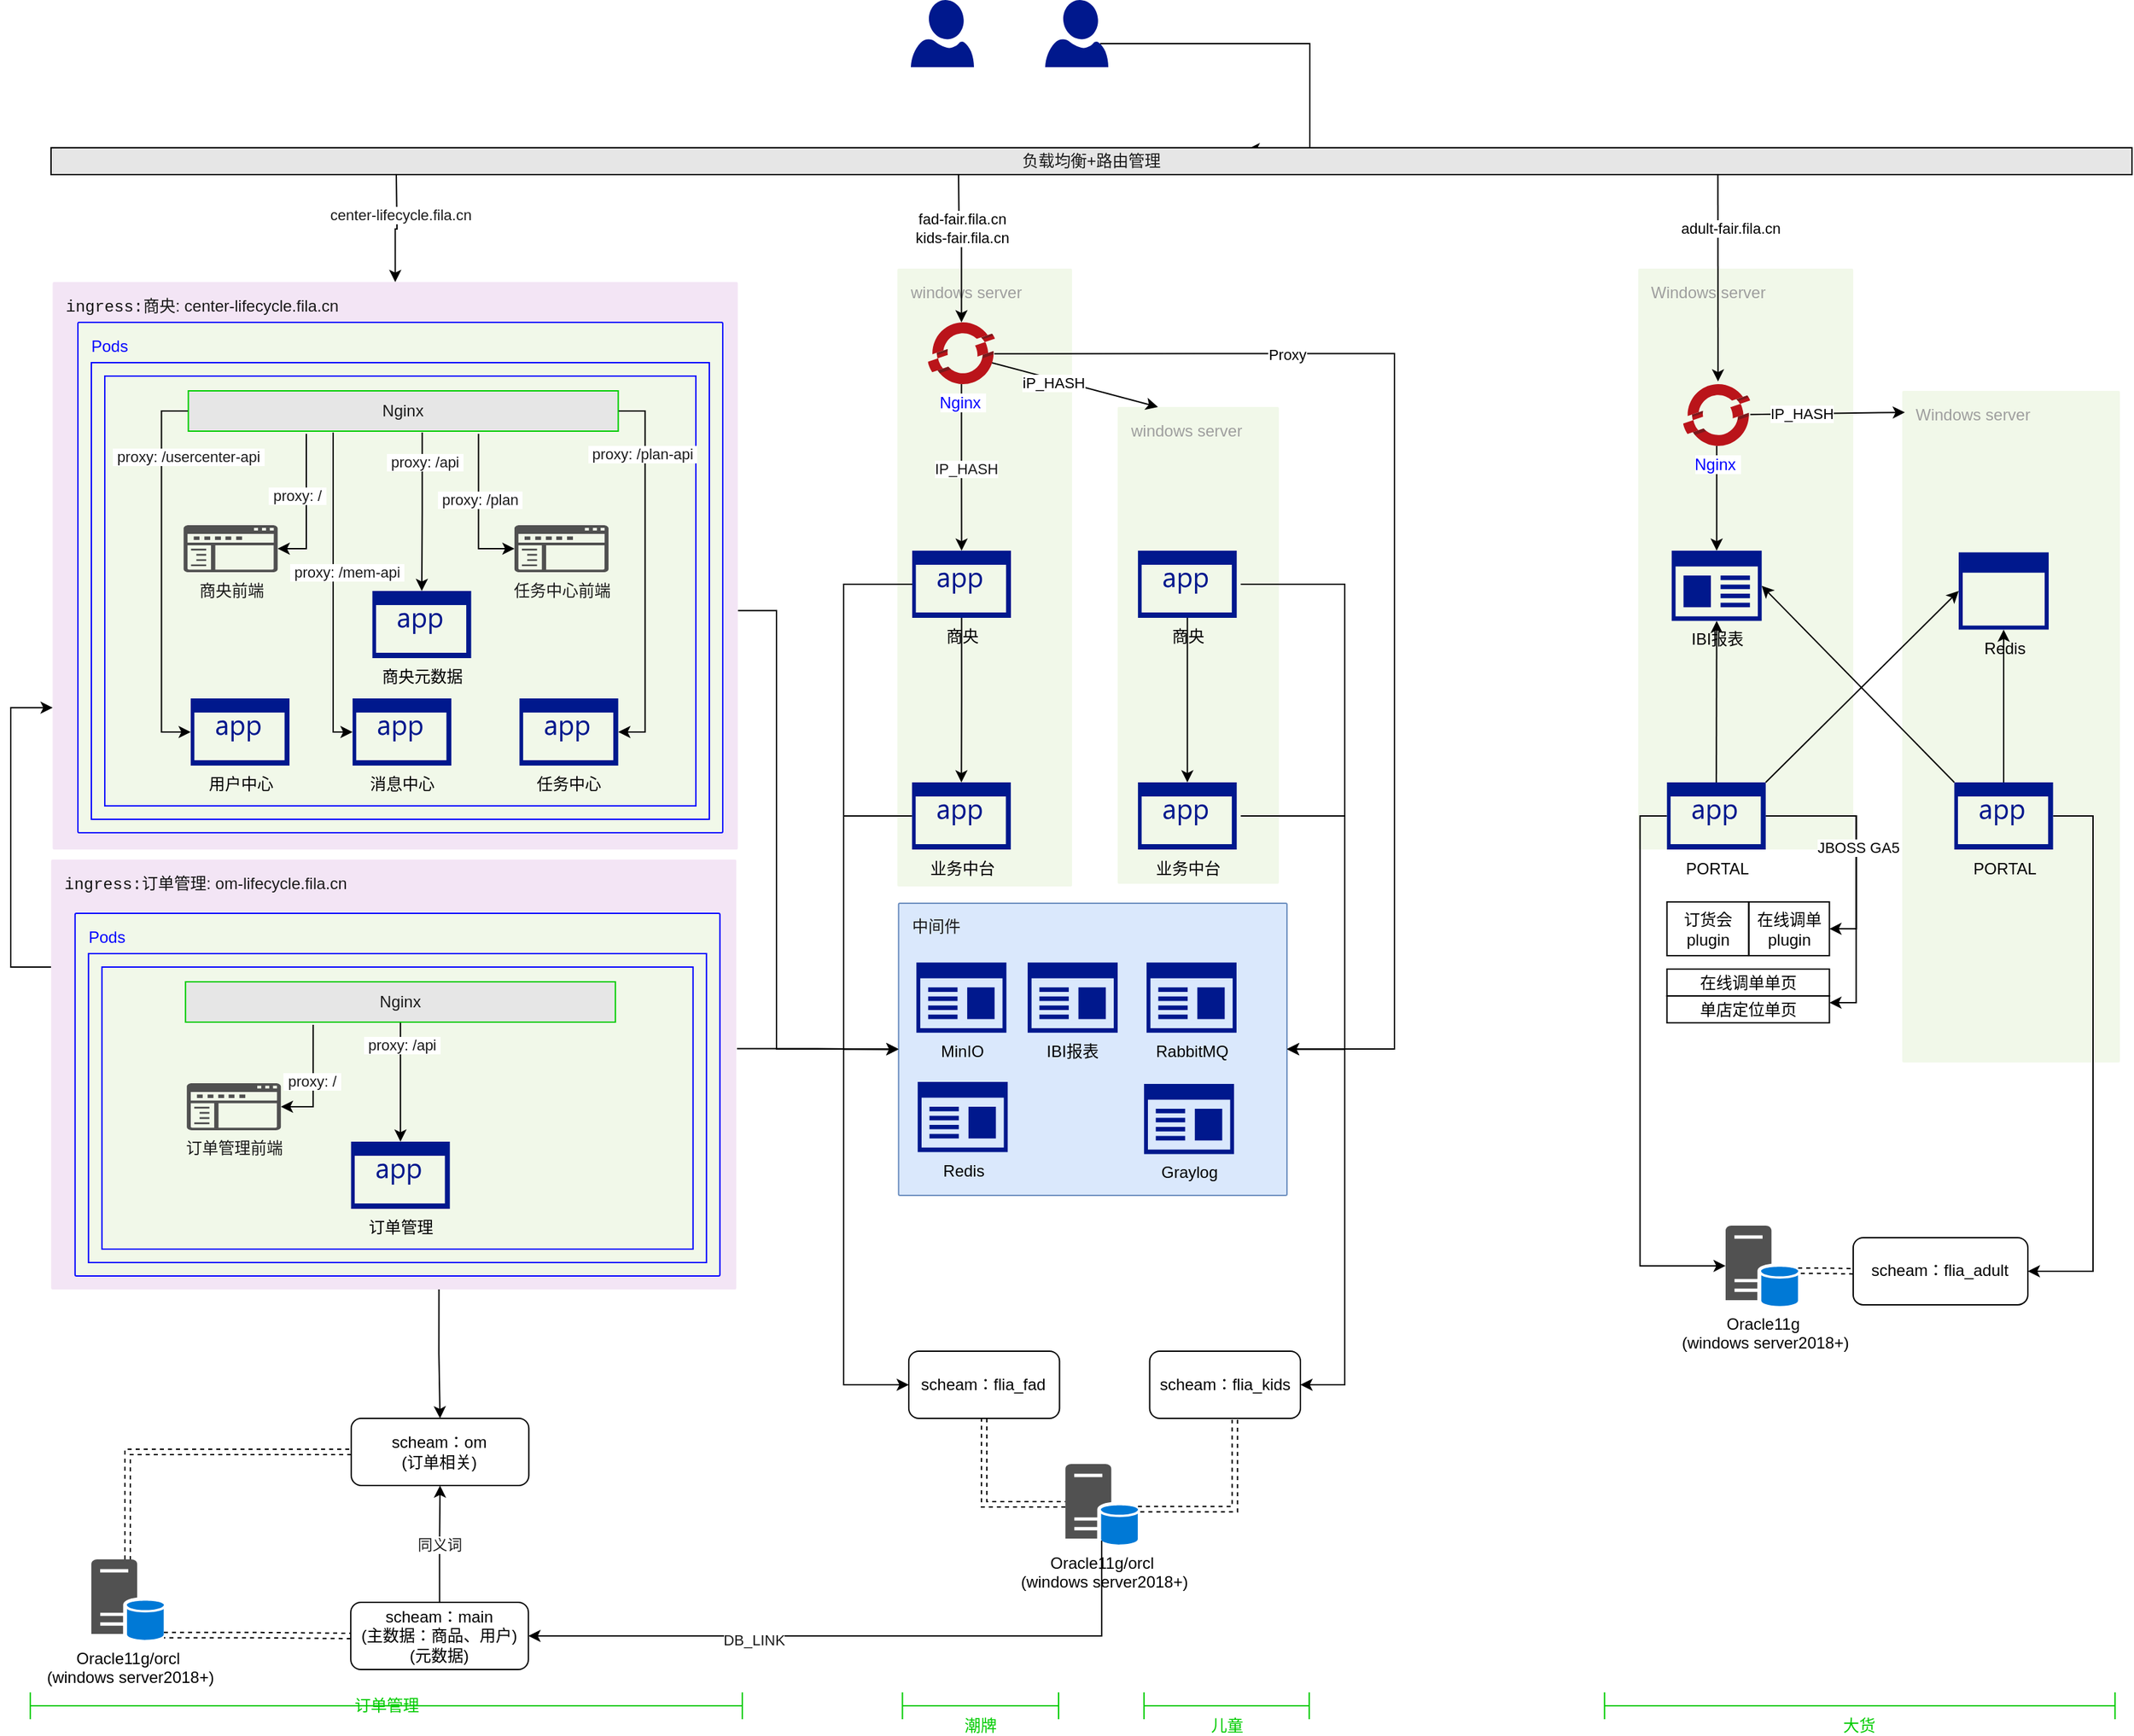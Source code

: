 <mxfile version="15.1.1" type="github">
  <diagram id="Ht1M8jgEwFfnCIfOTk4-" name="Page-1">
    <mxGraphModel dx="1957" dy="445" grid="1" gridSize="10" guides="1" tooltips="1" connect="1" arrows="1" fold="1" page="1" pageScale="1" pageWidth="1169" pageHeight="827" math="0" shadow="0">
      <root>
        <mxCell id="0" />
        <mxCell id="1" parent="0" />
        <mxCell id="BOxT3LTor6TBMMufEwT3-304" value="Windows server" style="sketch=0;points=[[0,0,0],[0.25,0,0],[0.5,0,0],[0.75,0,0],[1,0,0],[1,0.25,0],[1,0.5,0],[1,0.75,0],[1,1,0],[0.75,1,0],[0.5,1,0],[0.25,1,0],[0,1,0],[0,0.75,0],[0,0.5,0],[0,0.25,0]];rounded=1;absoluteArcSize=1;arcSize=2;html=1;strokeColor=none;gradientColor=none;shadow=0;dashed=0;fontSize=12;fontColor=#9E9E9E;align=left;verticalAlign=top;spacing=10;spacingTop=-4;fillColor=#F1F8E9;" vertex="1" parent="1">
          <mxGeometry x="998" y="311" width="162" height="500" as="geometry" />
        </mxCell>
        <mxCell id="BOxT3LTor6TBMMufEwT3-303" value="Windows server" style="sketch=0;points=[[0,0,0],[0.25,0,0],[0.5,0,0],[0.75,0,0],[1,0,0],[1,0.25,0],[1,0.5,0],[1,0.75,0],[1,1,0],[0.75,1,0],[0.5,1,0],[0.25,1,0],[0,1,0],[0,0.75,0],[0,0.5,0],[0,0.25,0]];rounded=1;absoluteArcSize=1;arcSize=2;html=1;strokeColor=none;gradientColor=none;shadow=0;dashed=0;fontSize=12;fontColor=#9E9E9E;align=left;verticalAlign=top;spacing=10;spacingTop=-4;fillColor=#F1F8E9;" vertex="1" parent="1">
          <mxGeometry x="801.48" y="220" width="160" height="432.52" as="geometry" />
        </mxCell>
        <mxCell id="BOxT3LTor6TBMMufEwT3-302" value="windows server" style="sketch=0;points=[[0,0,0],[0.25,0,0],[0.5,0,0],[0.75,0,0],[1,0,0],[1,0.25,0],[1,0.5,0],[1,0.75,0],[1,1,0],[0.75,1,0],[0.5,1,0],[0.25,1,0],[0,1,0],[0,0.75,0],[0,0.5,0],[0,0.25,0]];rounded=1;absoluteArcSize=1;arcSize=2;html=1;strokeColor=none;gradientColor=none;shadow=0;dashed=0;fontSize=12;fontColor=#9E9E9E;align=left;verticalAlign=top;spacing=10;spacingTop=-4;fillColor=#F1F8E9;" vertex="1" parent="1">
          <mxGeometry x="413.96" y="323" width="120" height="355" as="geometry" />
        </mxCell>
        <mxCell id="BOxT3LTor6TBMMufEwT3-301" value="windows server" style="sketch=0;points=[[0,0,0],[0.25,0,0],[0.5,0,0],[0.75,0,0],[1,0,0],[1,0.25,0],[1,0.5,0],[1,0.75,0],[1,1,0],[0.75,1,0],[0.5,1,0],[0.25,1,0],[0,1,0],[0,0.75,0],[0,0.5,0],[0,0.25,0]];rounded=1;absoluteArcSize=1;arcSize=2;html=1;strokeColor=none;gradientColor=none;shadow=0;dashed=0;fontSize=12;fontColor=#9E9E9E;align=left;verticalAlign=top;spacing=10;spacingTop=-4;fillColor=#F1F8E9;" vertex="1" parent="1">
          <mxGeometry x="250" y="220" width="130" height="460" as="geometry" />
        </mxCell>
        <mxCell id="BOxT3LTor6TBMMufEwT3-216" style="edgeStyle=orthogonalEdgeStyle;rounded=0;orthogonalLoop=1;jettySize=auto;html=1;exitX=1;exitY=0.579;exitDx=0;exitDy=0;exitPerimeter=0;fontColor=#1A1A1A;" edge="1" parent="1" source="BOxT3LTor6TBMMufEwT3-173" target="BOxT3LTor6TBMMufEwT3-141">
          <mxGeometry relative="1" as="geometry">
            <Array as="points">
              <mxPoint x="160" y="475" />
              <mxPoint x="160" y="801" />
            </Array>
          </mxGeometry>
        </mxCell>
        <mxCell id="BOxT3LTor6TBMMufEwT3-173" value="&lt;span style=&quot;background-color: inherit ; font-family: &amp;#34;menlo&amp;#34; , &amp;#34;monaco&amp;#34; , &amp;#34;consolas&amp;#34; , &amp;#34;andale mono&amp;#34; , &amp;#34;lucida console&amp;#34; , &amp;#34;courier new&amp;#34; , monospace ; font-size: inherit ; color: rgb(18 , 18 , 18)&quot;&gt;ingress:&lt;/span&gt;&lt;font color=&quot;#1a1a1a&quot;&gt;商央: center-lifecycle.fila.cn&lt;/font&gt;" style="sketch=0;points=[[0,0,0],[0.25,0,0],[0.5,0,0],[0.75,0,0],[1,0,0],[1,0.25,0],[1,0.5,0],[1,0.75,0],[1,1,0],[0.75,1,0],[0.5,1,0],[0.25,1,0],[0,1,0],[0,0.75,0],[0,0.5,0],[0,0.25,0]];rounded=1;absoluteArcSize=1;arcSize=2;html=1;strokeColor=none;gradientColor=none;shadow=0;dashed=0;fontSize=12;fontColor=#9E9E9E;align=left;verticalAlign=top;spacing=10;spacingTop=-4;fillColor=#F3E5F5;" vertex="1" parent="1">
          <mxGeometry x="-378.79" y="230" width="510" height="422.52" as="geometry" />
        </mxCell>
        <mxCell id="BOxT3LTor6TBMMufEwT3-211" value="&lt;font color=&quot;#0000ff&quot;&gt;Pods&lt;/font&gt;" style="sketch=0;points=[[0,0,0],[0.25,0,0],[0.5,0,0],[0.75,0,0],[1,0,0],[1,0.25,0],[1,0.5,0],[1,0.75,0],[1,1,0],[0.75,1,0],[0.5,1,0],[0.25,1,0],[0,1,0],[0,0.75,0],[0,0.5,0],[0,0.25,0]];rounded=1;absoluteArcSize=1;arcSize=2;html=1;gradientColor=none;shadow=0;dashed=0;fontSize=12;fontColor=#9E9E9E;align=left;verticalAlign=top;spacing=10;spacingTop=-4;fillColor=#F1F8E9;strokeColor=#0000FF;" vertex="1" parent="1">
          <mxGeometry x="-360" y="260" width="480" height="380" as="geometry" />
        </mxCell>
        <mxCell id="BOxT3LTor6TBMMufEwT3-214" value="" style="rounded=0;whiteSpace=wrap;html=1;fontColor=#1A1A1A;align=center;verticalAlign=middle;fillColor=none;strokeColor=#0000FF;" vertex="1" parent="1">
          <mxGeometry x="-350" y="290" width="460" height="340" as="geometry" />
        </mxCell>
        <mxCell id="BOxT3LTor6TBMMufEwT3-215" value="" style="rounded=0;whiteSpace=wrap;html=1;fontColor=#1A1A1A;align=center;verticalAlign=middle;fillColor=none;strokeColor=#0000FF;" vertex="1" parent="1">
          <mxGeometry x="-340" y="300" width="440" height="320" as="geometry" />
        </mxCell>
        <mxCell id="BOxT3LTor6TBMMufEwT3-141" value="&lt;font color=&quot;#1a1a1a&quot;&gt;中间件&lt;/font&gt;" style="sketch=0;points=[[0,0,0],[0.25,0,0],[0.5,0,0],[0.75,0,0],[1,0,0],[1,0.25,0],[1,0.5,0],[1,0.75,0],[1,1,0],[0.75,1,0],[0.5,1,0],[0.25,1,0],[0,1,0],[0,0.75,0],[0,0.5,0],[0,0.25,0]];rounded=1;absoluteArcSize=1;arcSize=2;html=1;strokeColor=#6c8ebf;shadow=0;dashed=0;fontSize=12;align=left;verticalAlign=top;spacing=10;spacingTop=-4;fillColor=#dae8fc;" vertex="1" parent="1">
          <mxGeometry x="250.88" y="692.48" width="289.12" height="217.52" as="geometry" />
        </mxCell>
        <mxCell id="BOxT3LTor6TBMMufEwT3-1" value="" style="sketch=0;aspect=fixed;pointerEvents=1;shadow=0;dashed=0;html=1;strokeColor=none;labelPosition=center;verticalLabelPosition=bottom;verticalAlign=top;align=center;fillColor=#00188D;shape=mxgraph.azure.user" vertex="1" parent="1">
          <mxGeometry x="260" y="20" width="47" height="50" as="geometry" />
        </mxCell>
        <mxCell id="BOxT3LTor6TBMMufEwT3-83" style="edgeStyle=orthogonalEdgeStyle;rounded=0;orthogonalLoop=1;jettySize=auto;html=1;entryX=0.575;entryY=0.05;entryDx=0;entryDy=0;entryPerimeter=0;exitX=0.87;exitY=0.65;exitDx=0;exitDy=0;exitPerimeter=0;" edge="1" parent="1" source="BOxT3LTor6TBMMufEwT3-2" target="BOxT3LTor6TBMMufEwT3-23">
          <mxGeometry relative="1" as="geometry">
            <mxPoint x="559.695" y="115.005" as="targetPoint" />
            <Array as="points">
              <mxPoint x="557" y="53" />
            </Array>
          </mxGeometry>
        </mxCell>
        <mxCell id="BOxT3LTor6TBMMufEwT3-2" value="" style="sketch=0;aspect=fixed;pointerEvents=1;shadow=0;dashed=0;html=1;strokeColor=none;labelPosition=center;verticalLabelPosition=bottom;verticalAlign=top;align=center;fillColor=#00188D;shape=mxgraph.azure.user" vertex="1" parent="1">
          <mxGeometry x="360" y="20" width="47" height="50" as="geometry" />
        </mxCell>
        <mxCell id="BOxT3LTor6TBMMufEwT3-16" value="fad-fair.fila.cn&lt;br&gt;kids-fair.fila.cn" style="edgeStyle=orthogonalEdgeStyle;rounded=0;orthogonalLoop=1;jettySize=auto;html=1;" edge="1" parent="1" target="BOxT3LTor6TBMMufEwT3-12">
          <mxGeometry x="-0.232" y="2" relative="1" as="geometry">
            <mxPoint x="295.5" y="145" as="sourcePoint" />
            <mxPoint as="offset" />
          </mxGeometry>
        </mxCell>
        <mxCell id="BOxT3LTor6TBMMufEwT3-33" style="edgeStyle=none;rounded=0;orthogonalLoop=1;jettySize=auto;html=1;entryX=0.25;entryY=0;entryDx=0;entryDy=0;entryPerimeter=0;" edge="1" parent="1" target="BOxT3LTor6TBMMufEwT3-302">
          <mxGeometry relative="1" as="geometry">
            <mxPoint x="320" y="290" as="sourcePoint" />
            <mxPoint x="450.032" y="330.6" as="targetPoint" />
          </mxGeometry>
        </mxCell>
        <mxCell id="BOxT3LTor6TBMMufEwT3-155" value="iP_HASH" style="edgeLabel;html=1;align=center;verticalAlign=middle;resizable=0;points=[];" vertex="1" connectable="0" parent="BOxT3LTor6TBMMufEwT3-33">
          <mxGeometry x="-0.251" y="-2" relative="1" as="geometry">
            <mxPoint as="offset" />
          </mxGeometry>
        </mxCell>
        <mxCell id="BOxT3LTor6TBMMufEwT3-140" style="edgeStyle=orthogonalEdgeStyle;rounded=0;orthogonalLoop=1;jettySize=auto;html=1;exitX=0.99;exitY=0.507;exitDx=0;exitDy=0;exitPerimeter=0;" edge="1" parent="1" source="BOxT3LTor6TBMMufEwT3-12">
          <mxGeometry relative="1" as="geometry">
            <mxPoint x="320.5" y="234" as="sourcePoint" />
            <mxPoint x="540" y="801" as="targetPoint" />
            <Array as="points">
              <mxPoint x="620" y="283" />
              <mxPoint x="620" y="801" />
            </Array>
          </mxGeometry>
        </mxCell>
        <mxCell id="BOxT3LTor6TBMMufEwT3-154" value="Proxy" style="edgeLabel;html=1;align=center;verticalAlign=middle;resizable=0;points=[];" vertex="1" connectable="0" parent="BOxT3LTor6TBMMufEwT3-140">
          <mxGeometry x="-0.517" relative="1" as="geometry">
            <mxPoint x="1" as="offset" />
          </mxGeometry>
        </mxCell>
        <mxCell id="BOxT3LTor6TBMMufEwT3-307" style="edgeStyle=orthogonalEdgeStyle;rounded=0;orthogonalLoop=1;jettySize=auto;html=1;entryX=0.5;entryY=0;entryDx=0;entryDy=0;entryPerimeter=0;fontColor=#1A1A1A;" edge="1" parent="1" source="BOxT3LTor6TBMMufEwT3-12" target="BOxT3LTor6TBMMufEwT3-47">
          <mxGeometry relative="1" as="geometry" />
        </mxCell>
        <mxCell id="BOxT3LTor6TBMMufEwT3-308" value="IP_HASH" style="edgeLabel;html=1;align=center;verticalAlign=middle;resizable=0;points=[];fontColor=#1A1A1A;" vertex="1" connectable="0" parent="BOxT3LTor6TBMMufEwT3-307">
          <mxGeometry x="0.007" y="3" relative="1" as="geometry">
            <mxPoint as="offset" />
          </mxGeometry>
        </mxCell>
        <mxCell id="BOxT3LTor6TBMMufEwT3-12" value="&lt;font color=&quot;#0000ff&quot;&gt;Nginx&amp;nbsp;&lt;/font&gt;" style="sketch=0;aspect=fixed;html=1;points=[];align=center;image;fontSize=12;image=img/lib/mscae/OpenShift.svg;fillColor=#F31339;" vertex="1" parent="1">
          <mxGeometry x="272.65" y="260" width="50" height="46" as="geometry" />
        </mxCell>
        <mxCell id="BOxT3LTor6TBMMufEwT3-37" style="edgeStyle=none;rounded=0;orthogonalLoop=1;jettySize=auto;html=1;entryX=0.012;entryY=0.032;entryDx=0;entryDy=0;entryPerimeter=0;" edge="1" parent="1" source="BOxT3LTor6TBMMufEwT3-14" target="BOxT3LTor6TBMMufEwT3-304">
          <mxGeometry relative="1" as="geometry">
            <mxPoint x="1072.952" y="320.6" as="targetPoint" />
          </mxGeometry>
        </mxCell>
        <mxCell id="BOxT3LTor6TBMMufEwT3-135" value="IP_HASH" style="edgeLabel;html=1;align=center;verticalAlign=middle;resizable=0;points=[];" vertex="1" connectable="0" parent="BOxT3LTor6TBMMufEwT3-37">
          <mxGeometry x="-0.349" relative="1" as="geometry">
            <mxPoint as="offset" />
          </mxGeometry>
        </mxCell>
        <mxCell id="BOxT3LTor6TBMMufEwT3-309" style="edgeStyle=orthogonalEdgeStyle;rounded=0;orthogonalLoop=1;jettySize=auto;html=1;entryX=0.5;entryY=0;entryDx=0;entryDy=0;entryPerimeter=0;fontColor=#1A1A1A;" edge="1" parent="1" source="BOxT3LTor6TBMMufEwT3-14" target="BOxT3LTor6TBMMufEwT3-95">
          <mxGeometry relative="1" as="geometry" />
        </mxCell>
        <mxCell id="BOxT3LTor6TBMMufEwT3-14" value="&lt;font color=&quot;#0000ff&quot;&gt;Nginx&amp;nbsp;&lt;/font&gt;" style="sketch=0;aspect=fixed;html=1;points=[];align=center;image;fontSize=12;image=img/lib/mscae/OpenShift.svg;fillColor=#F31339;" vertex="1" parent="1">
          <mxGeometry x="834.86" y="306" width="50" height="46" as="geometry" />
        </mxCell>
        <mxCell id="BOxT3LTor6TBMMufEwT3-21" value="adult-fair.fila.cn" style="endArrow=classic;html=1;entryX=0.52;entryY=-0.043;entryDx=0;entryDy=0;entryPerimeter=0;exitX=0.801;exitY=1;exitDx=0;exitDy=0;exitPerimeter=0;" edge="1" parent="1" source="BOxT3LTor6TBMMufEwT3-23" target="BOxT3LTor6TBMMufEwT3-14">
          <mxGeometry x="-0.48" y="9" width="50" height="50" relative="1" as="geometry">
            <mxPoint x="849.022" y="148.99" as="sourcePoint" />
            <mxPoint x="720" y="150" as="targetPoint" />
            <mxPoint as="offset" />
          </mxGeometry>
        </mxCell>
        <mxCell id="BOxT3LTor6TBMMufEwT3-209" style="edgeStyle=orthogonalEdgeStyle;rounded=0;orthogonalLoop=1;jettySize=auto;html=1;entryX=0.5;entryY=0;entryDx=0;entryDy=0;entryPerimeter=0;fontColor=#1A1A1A;" edge="1" parent="1" target="BOxT3LTor6TBMMufEwT3-173">
          <mxGeometry relative="1" as="geometry">
            <mxPoint x="-123" y="150" as="sourcePoint" />
          </mxGeometry>
        </mxCell>
        <mxCell id="BOxT3LTor6TBMMufEwT3-210" value="center-lifecycle.fila.cn" style="edgeLabel;html=1;align=center;verticalAlign=middle;resizable=0;points=[];fontColor=#1A1A1A;" vertex="1" connectable="0" parent="BOxT3LTor6TBMMufEwT3-209">
          <mxGeometry x="-0.27" y="2" relative="1" as="geometry">
            <mxPoint as="offset" />
          </mxGeometry>
        </mxCell>
        <mxCell id="BOxT3LTor6TBMMufEwT3-23" value="负载均衡+路由管理" style="rounded=0;whiteSpace=wrap;html=1;align=center;fontColor=#1A1A1A;fillColor=#E6E6E6;" vertex="1" parent="1">
          <mxGeometry x="-380" y="130" width="1549" height="20" as="geometry" />
        </mxCell>
        <mxCell id="BOxT3LTor6TBMMufEwT3-120" style="edgeStyle=orthogonalEdgeStyle;rounded=0;orthogonalLoop=1;jettySize=auto;html=1;exitX=0;exitY=0.5;exitDx=0;exitDy=0;exitPerimeter=0;shape=link;dashed=1;entryX=0.5;entryY=1;entryDx=0;entryDy=0;" edge="1" parent="1" source="BOxT3LTor6TBMMufEwT3-40" target="BOxT3LTor6TBMMufEwT3-121">
          <mxGeometry relative="1" as="geometry">
            <mxPoint x="294.48" y="1116" as="targetPoint" />
          </mxGeometry>
        </mxCell>
        <mxCell id="BOxT3LTor6TBMMufEwT3-138" style="edgeStyle=orthogonalEdgeStyle;rounded=0;orthogonalLoop=1;jettySize=auto;html=1;exitX=1;exitY=0.56;exitDx=0;exitDy=0;exitPerimeter=0;entryX=0.565;entryY=1.02;entryDx=0;entryDy=0;entryPerimeter=0;shape=link;dashed=1;" edge="1" parent="1" source="BOxT3LTor6TBMMufEwT3-40" target="BOxT3LTor6TBMMufEwT3-137">
          <mxGeometry relative="1" as="geometry" />
        </mxCell>
        <mxCell id="BOxT3LTor6TBMMufEwT3-166" style="edgeStyle=orthogonalEdgeStyle;rounded=0;orthogonalLoop=1;jettySize=auto;html=1;exitX=0.5;exitY=0.95;exitDx=0;exitDy=0;exitPerimeter=0;entryX=1;entryY=0.5;entryDx=0;entryDy=0;fontColor=#1A1A1A;" edge="1" parent="1" source="BOxT3LTor6TBMMufEwT3-40" target="BOxT3LTor6TBMMufEwT3-162">
          <mxGeometry relative="1" as="geometry">
            <Array as="points">
              <mxPoint x="402" y="1238" />
            </Array>
          </mxGeometry>
        </mxCell>
        <mxCell id="BOxT3LTor6TBMMufEwT3-167" value="DB_LINK" style="edgeLabel;html=1;align=center;verticalAlign=middle;resizable=0;points=[];fontColor=#1A1A1A;" vertex="1" connectable="0" parent="BOxT3LTor6TBMMufEwT3-166">
          <mxGeometry x="0.328" y="2" relative="1" as="geometry">
            <mxPoint y="1" as="offset" />
          </mxGeometry>
        </mxCell>
        <mxCell id="BOxT3LTor6TBMMufEwT3-40" value="Oracle11g/orcl&lt;br&gt;&amp;nbsp;(windows server2018+)" style="sketch=0;pointerEvents=1;shadow=0;dashed=0;html=1;strokeColor=none;labelPosition=center;verticalLabelPosition=bottom;verticalAlign=top;align=center;fillColor=#515151;shape=mxgraph.mscae.system_center.primary_site;" vertex="1" parent="1">
          <mxGeometry x="375.08" y="1110" width="54" height="60" as="geometry" />
        </mxCell>
        <mxCell id="BOxT3LTor6TBMMufEwT3-148" style="edgeStyle=orthogonalEdgeStyle;rounded=0;orthogonalLoop=1;jettySize=auto;html=1;exitX=0.5;exitY=1;exitDx=0;exitDy=0;exitPerimeter=0;entryX=0.5;entryY=0;entryDx=0;entryDy=0;entryPerimeter=0;" edge="1" parent="1" source="BOxT3LTor6TBMMufEwT3-47" target="BOxT3LTor6TBMMufEwT3-48">
          <mxGeometry relative="1" as="geometry" />
        </mxCell>
        <mxCell id="BOxT3LTor6TBMMufEwT3-150" style="edgeStyle=orthogonalEdgeStyle;rounded=0;orthogonalLoop=1;jettySize=auto;html=1;exitX=0;exitY=0.5;exitDx=0;exitDy=0;exitPerimeter=0;entryX=0;entryY=0.5;entryDx=0;entryDy=0;" edge="1" parent="1" source="BOxT3LTor6TBMMufEwT3-47" target="BOxT3LTor6TBMMufEwT3-121">
          <mxGeometry relative="1" as="geometry">
            <Array as="points">
              <mxPoint x="210" y="455" />
              <mxPoint x="210" y="1051" />
            </Array>
          </mxGeometry>
        </mxCell>
        <mxCell id="BOxT3LTor6TBMMufEwT3-47" value="商央" style="sketch=0;aspect=fixed;pointerEvents=1;shadow=0;dashed=0;html=1;strokeColor=none;labelPosition=center;verticalLabelPosition=bottom;verticalAlign=top;align=center;fillColor=#00188D;shape=mxgraph.mscae.enterprise.application" vertex="1" parent="1">
          <mxGeometry x="261.03" y="430" width="73.52" height="50" as="geometry" />
        </mxCell>
        <mxCell id="BOxT3LTor6TBMMufEwT3-171" style="edgeStyle=orthogonalEdgeStyle;rounded=0;orthogonalLoop=1;jettySize=auto;html=1;exitX=0;exitY=0.5;exitDx=0;exitDy=0;exitPerimeter=0;entryX=0;entryY=0.5;entryDx=0;entryDy=0;entryPerimeter=0;fontColor=#1A1A1A;" edge="1" parent="1" source="BOxT3LTor6TBMMufEwT3-48" target="BOxT3LTor6TBMMufEwT3-141">
          <mxGeometry relative="1" as="geometry">
            <Array as="points">
              <mxPoint x="210" y="628" />
              <mxPoint x="210" y="801" />
            </Array>
          </mxGeometry>
        </mxCell>
        <mxCell id="BOxT3LTor6TBMMufEwT3-48" value="业务中台" style="sketch=0;aspect=fixed;pointerEvents=1;shadow=0;dashed=0;html=1;strokeColor=none;labelPosition=center;verticalLabelPosition=bottom;verticalAlign=top;align=center;fillColor=#00188D;shape=mxgraph.mscae.enterprise.application" vertex="1" parent="1">
          <mxGeometry x="260.89" y="602.52" width="73.52" height="50" as="geometry" />
        </mxCell>
        <mxCell id="BOxT3LTor6TBMMufEwT3-149" style="edgeStyle=orthogonalEdgeStyle;rounded=0;orthogonalLoop=1;jettySize=auto;html=1;exitX=0.5;exitY=1;exitDx=0;exitDy=0;exitPerimeter=0;entryX=0.5;entryY=0;entryDx=0;entryDy=0;entryPerimeter=0;" edge="1" parent="1" source="BOxT3LTor6TBMMufEwT3-50" target="BOxT3LTor6TBMMufEwT3-51">
          <mxGeometry relative="1" as="geometry" />
        </mxCell>
        <mxCell id="BOxT3LTor6TBMMufEwT3-151" style="edgeStyle=orthogonalEdgeStyle;rounded=0;orthogonalLoop=1;jettySize=auto;html=1;exitX=1;exitY=0.5;exitDx=0;exitDy=0;exitPerimeter=0;entryX=1;entryY=0.5;entryDx=0;entryDy=0;" edge="1" parent="1" target="BOxT3LTor6TBMMufEwT3-137">
          <mxGeometry relative="1" as="geometry">
            <mxPoint x="505.6" y="455" as="sourcePoint" />
            <mxPoint x="541.64" y="967.48" as="targetPoint" />
            <Array as="points">
              <mxPoint x="583" y="455" />
              <mxPoint x="583" y="1051" />
            </Array>
          </mxGeometry>
        </mxCell>
        <mxCell id="BOxT3LTor6TBMMufEwT3-50" value="商央" style="sketch=0;aspect=fixed;pointerEvents=1;shadow=0;dashed=0;html=1;strokeColor=none;labelPosition=center;verticalLabelPosition=bottom;verticalAlign=top;align=center;fillColor=#00188D;shape=mxgraph.mscae.enterprise.application" vertex="1" parent="1">
          <mxGeometry x="429.08" y="430" width="73.52" height="50" as="geometry" />
        </mxCell>
        <mxCell id="BOxT3LTor6TBMMufEwT3-172" style="edgeStyle=orthogonalEdgeStyle;rounded=0;orthogonalLoop=1;jettySize=auto;html=1;exitX=1;exitY=0.5;exitDx=0;exitDy=0;exitPerimeter=0;fontColor=#1A1A1A;entryX=1;entryY=0.5;entryDx=0;entryDy=0;entryPerimeter=0;" edge="1" parent="1" target="BOxT3LTor6TBMMufEwT3-141">
          <mxGeometry relative="1" as="geometry">
            <mxPoint x="505.6" y="627.52" as="sourcePoint" />
            <mxPoint x="560" y="810" as="targetPoint" />
            <Array as="points">
              <mxPoint x="583" y="628" />
              <mxPoint x="583" y="801" />
            </Array>
          </mxGeometry>
        </mxCell>
        <mxCell id="BOxT3LTor6TBMMufEwT3-51" value="业务中台" style="sketch=0;aspect=fixed;pointerEvents=1;shadow=0;dashed=0;html=1;strokeColor=none;labelPosition=center;verticalLabelPosition=bottom;verticalAlign=top;align=center;fillColor=#00188D;shape=mxgraph.mscae.enterprise.application" vertex="1" parent="1">
          <mxGeometry x="429.08" y="602.52" width="73.52" height="50" as="geometry" />
        </mxCell>
        <mxCell id="BOxT3LTor6TBMMufEwT3-55" value="&lt;font color=&quot;#00cc00&quot;&gt;&lt;br&gt;&lt;br&gt;大货&lt;/font&gt;" style="shape=crossbar;whiteSpace=wrap;html=1;rounded=1;fillColor=none;strokeColor=#00CC00;" vertex="1" parent="1">
          <mxGeometry x="776.36" y="1280" width="380" height="20" as="geometry" />
        </mxCell>
        <mxCell id="BOxT3LTor6TBMMufEwT3-61" value="MinIO" style="sketch=0;aspect=fixed;pointerEvents=1;shadow=0;dashed=0;html=1;strokeColor=none;labelPosition=center;verticalLabelPosition=bottom;verticalAlign=top;align=center;fillColor=#00188D;shape=mxgraph.mscae.enterprise.app_generic;flipH=1;" vertex="1" parent="1">
          <mxGeometry x="264.15" y="736.61" width="67" height="52.26" as="geometry" />
        </mxCell>
        <mxCell id="BOxT3LTor6TBMMufEwT3-62" value="RabbitMQ" style="sketch=0;aspect=fixed;pointerEvents=1;shadow=0;dashed=0;html=1;strokeColor=none;labelPosition=center;verticalLabelPosition=bottom;verticalAlign=top;align=center;fillColor=#00188D;shape=mxgraph.mscae.enterprise.app_generic;flipH=1;" vertex="1" parent="1">
          <mxGeometry x="435.46" y="736.61" width="67" height="52.26" as="geometry" />
        </mxCell>
        <mxCell id="BOxT3LTor6TBMMufEwT3-63" value="Graylog" style="sketch=0;aspect=fixed;pointerEvents=1;shadow=0;dashed=0;html=1;strokeColor=none;labelPosition=center;verticalLabelPosition=bottom;verticalAlign=top;align=center;fillColor=#00188D;shape=mxgraph.mscae.enterprise.app_generic;flipH=1;" vertex="1" parent="1">
          <mxGeometry x="433.6" y="827" width="67" height="52.26" as="geometry" />
        </mxCell>
        <mxCell id="BOxT3LTor6TBMMufEwT3-65" value="IBI报表" style="sketch=0;aspect=fixed;pointerEvents=1;shadow=0;dashed=0;html=1;strokeColor=none;labelPosition=center;verticalLabelPosition=bottom;verticalAlign=top;align=center;fillColor=#00188D;shape=mxgraph.mscae.enterprise.app_generic;flipH=1;" vertex="1" parent="1">
          <mxGeometry x="346.96" y="736.61" width="67" height="52.26" as="geometry" />
        </mxCell>
        <mxCell id="BOxT3LTor6TBMMufEwT3-114" style="edgeStyle=orthogonalEdgeStyle;rounded=0;orthogonalLoop=1;jettySize=auto;html=1;exitX=0;exitY=0.5;exitDx=0;exitDy=0;exitPerimeter=0;entryX=0;entryY=0.5;entryDx=0;entryDy=0;entryPerimeter=0;" edge="1" parent="1" source="BOxT3LTor6TBMMufEwT3-70" target="BOxT3LTor6TBMMufEwT3-99">
          <mxGeometry relative="1" as="geometry" />
        </mxCell>
        <mxCell id="BOxT3LTor6TBMMufEwT3-124" style="edgeStyle=orthogonalEdgeStyle;rounded=0;orthogonalLoop=1;jettySize=auto;html=1;exitX=1;exitY=0.5;exitDx=0;exitDy=0;exitPerimeter=0;entryX=1;entryY=0.5;entryDx=0;entryDy=0;" edge="1" parent="1" source="BOxT3LTor6TBMMufEwT3-70" target="BOxT3LTor6TBMMufEwT3-105">
          <mxGeometry relative="1" as="geometry" />
        </mxCell>
        <mxCell id="BOxT3LTor6TBMMufEwT3-125" style="edgeStyle=orthogonalEdgeStyle;rounded=0;orthogonalLoop=1;jettySize=auto;html=1;entryX=1;entryY=0.25;entryDx=0;entryDy=0;exitX=1;exitY=0.5;exitDx=0;exitDy=0;exitPerimeter=0;" edge="1" parent="1" source="BOxT3LTor6TBMMufEwT3-70" target="BOxT3LTor6TBMMufEwT3-107">
          <mxGeometry relative="1" as="geometry" />
        </mxCell>
        <mxCell id="BOxT3LTor6TBMMufEwT3-126" value="JBOSS GA5" style="edgeLabel;html=1;align=center;verticalAlign=middle;resizable=0;points=[];" vertex="1" connectable="0" parent="BOxT3LTor6TBMMufEwT3-125">
          <mxGeometry x="-0.201" y="1" relative="1" as="geometry">
            <mxPoint as="offset" />
          </mxGeometry>
        </mxCell>
        <mxCell id="BOxT3LTor6TBMMufEwT3-130" style="edgeStyle=none;rounded=0;orthogonalLoop=1;jettySize=auto;html=1;exitX=0.5;exitY=0;exitDx=0;exitDy=0;exitPerimeter=0;entryX=0.5;entryY=1;entryDx=0;entryDy=0;entryPerimeter=0;" edge="1" parent="1" source="BOxT3LTor6TBMMufEwT3-70" target="BOxT3LTor6TBMMufEwT3-95">
          <mxGeometry relative="1" as="geometry" />
        </mxCell>
        <mxCell id="BOxT3LTor6TBMMufEwT3-133" style="edgeStyle=none;rounded=0;orthogonalLoop=1;jettySize=auto;html=1;exitX=1;exitY=0;exitDx=0;exitDy=0;exitPerimeter=0;entryX=0;entryY=0.5;entryDx=0;entryDy=0;entryPerimeter=0;" edge="1" parent="1" source="BOxT3LTor6TBMMufEwT3-70" target="BOxT3LTor6TBMMufEwT3-98">
          <mxGeometry relative="1" as="geometry" />
        </mxCell>
        <mxCell id="BOxT3LTor6TBMMufEwT3-70" value="PORTAL" style="sketch=0;aspect=fixed;pointerEvents=1;shadow=0;dashed=0;html=1;strokeColor=none;labelPosition=center;verticalLabelPosition=bottom;verticalAlign=top;align=center;fillColor=#00188D;shape=mxgraph.mscae.enterprise.application" vertex="1" parent="1">
          <mxGeometry x="822.84" y="602.52" width="73.52" height="50" as="geometry" />
        </mxCell>
        <mxCell id="BOxT3LTor6TBMMufEwT3-115" style="edgeStyle=orthogonalEdgeStyle;rounded=0;orthogonalLoop=1;jettySize=auto;html=1;entryX=1;entryY=0.5;entryDx=0;entryDy=0;exitX=1;exitY=0.5;exitDx=0;exitDy=0;exitPerimeter=0;" edge="1" parent="1" source="BOxT3LTor6TBMMufEwT3-74" target="BOxT3LTor6TBMMufEwT3-111">
          <mxGeometry relative="1" as="geometry">
            <mxPoint x="1140" y="620" as="sourcePoint" />
            <Array as="points">
              <mxPoint x="1140" y="628" />
              <mxPoint x="1140" y="967" />
            </Array>
          </mxGeometry>
        </mxCell>
        <mxCell id="BOxT3LTor6TBMMufEwT3-131" style="edgeStyle=none;rounded=0;orthogonalLoop=1;jettySize=auto;html=1;exitX=0.5;exitY=0;exitDx=0;exitDy=0;exitPerimeter=0;entryX=0.5;entryY=1;entryDx=0;entryDy=0;entryPerimeter=0;" edge="1" parent="1" source="BOxT3LTor6TBMMufEwT3-74" target="BOxT3LTor6TBMMufEwT3-98">
          <mxGeometry relative="1" as="geometry" />
        </mxCell>
        <mxCell id="BOxT3LTor6TBMMufEwT3-136" style="edgeStyle=none;rounded=0;orthogonalLoop=1;jettySize=auto;html=1;exitX=0;exitY=0;exitDx=0;exitDy=0;exitPerimeter=0;entryX=1;entryY=0.5;entryDx=0;entryDy=0;entryPerimeter=0;" edge="1" parent="1" source="BOxT3LTor6TBMMufEwT3-74" target="BOxT3LTor6TBMMufEwT3-95">
          <mxGeometry relative="1" as="geometry" />
        </mxCell>
        <mxCell id="BOxT3LTor6TBMMufEwT3-74" value="PORTAL" style="sketch=0;aspect=fixed;pointerEvents=1;shadow=0;dashed=0;html=1;strokeColor=none;labelPosition=center;verticalLabelPosition=bottom;verticalAlign=top;align=center;fillColor=#00188D;shape=mxgraph.mscae.enterprise.application" vertex="1" parent="1">
          <mxGeometry x="1036.74" y="602.52" width="73.52" height="50" as="geometry" />
        </mxCell>
        <mxCell id="BOxT3LTor6TBMMufEwT3-77" value="&lt;br&gt;&lt;br&gt;潮牌" style="shape=crossbar;whiteSpace=wrap;html=1;rounded=1;fillColor=none;strokeColor=#00CC00;fontColor=#00CC00;" vertex="1" parent="1">
          <mxGeometry x="253.75" y="1280" width="116.25" height="20" as="geometry" />
        </mxCell>
        <mxCell id="BOxT3LTor6TBMMufEwT3-78" value="&lt;br&gt;&lt;br&gt;儿童" style="shape=crossbar;whiteSpace=wrap;html=1;rounded=1;fillColor=none;strokeColor=#00CC00;fontColor=#00CC00;" vertex="1" parent="1">
          <mxGeometry x="433.6" y="1280" width="122.96" height="20" as="geometry" />
        </mxCell>
        <mxCell id="BOxT3LTor6TBMMufEwT3-95" value="IBI报表" style="sketch=0;aspect=fixed;pointerEvents=1;shadow=0;dashed=0;html=1;strokeColor=none;labelPosition=center;verticalLabelPosition=bottom;verticalAlign=top;align=center;fillColor=#00188D;shape=mxgraph.mscae.enterprise.app_generic" vertex="1" parent="1">
          <mxGeometry x="826.36" y="430" width="67" height="52.26" as="geometry" />
        </mxCell>
        <mxCell id="BOxT3LTor6TBMMufEwT3-98" value="Redis" style="sketch=0;aspect=fixed;pointerEvents=1;shadow=0;dashed=0;html=1;strokeColor=none;labelPosition=center;verticalLabelPosition=bottom;verticalAlign=top;align=center;fillColor=#00188D;shape=mxgraph.mscae.enterprise.application_blank" vertex="1" parent="1">
          <mxGeometry x="1040" y="431.19" width="67" height="57.62" as="geometry" />
        </mxCell>
        <mxCell id="BOxT3LTor6TBMMufEwT3-116" style="edgeStyle=orthogonalEdgeStyle;rounded=0;orthogonalLoop=1;jettySize=auto;html=1;exitX=1;exitY=0.56;exitDx=0;exitDy=0;exitPerimeter=0;entryX=0;entryY=0.5;entryDx=0;entryDy=0;dashed=1;shape=link;" edge="1" parent="1" source="BOxT3LTor6TBMMufEwT3-99" target="BOxT3LTor6TBMMufEwT3-111">
          <mxGeometry relative="1" as="geometry" />
        </mxCell>
        <mxCell id="BOxT3LTor6TBMMufEwT3-99" value="Oracle11g&lt;br&gt;&amp;nbsp;(windows server2018+)" style="sketch=0;pointerEvents=1;shadow=0;dashed=0;html=1;strokeColor=none;labelPosition=center;verticalLabelPosition=bottom;verticalAlign=top;align=center;fillColor=#515151;shape=mxgraph.mscae.system_center.primary_site;" vertex="1" parent="1">
          <mxGeometry x="866.52" y="932.48" width="54" height="60" as="geometry" />
        </mxCell>
        <mxCell id="BOxT3LTor6TBMMufEwT3-104" value="订货会plugin" style="rounded=0;whiteSpace=wrap;html=1;fillColor=none;" vertex="1" parent="1">
          <mxGeometry x="822.84" y="691.52" width="60.92" height="40" as="geometry" />
        </mxCell>
        <mxCell id="BOxT3LTor6TBMMufEwT3-105" value="在线调单plugin" style="rounded=0;whiteSpace=wrap;html=1;fillColor=none;" vertex="1" parent="1">
          <mxGeometry x="883.76" y="691.52" width="60" height="40" as="geometry" />
        </mxCell>
        <mxCell id="BOxT3LTor6TBMMufEwT3-106" value="在线调单单页" style="rounded=0;whiteSpace=wrap;html=1;fillColor=none;" vertex="1" parent="1">
          <mxGeometry x="822.84" y="741.52" width="120.92" height="20" as="geometry" />
        </mxCell>
        <mxCell id="BOxT3LTor6TBMMufEwT3-107" value="单店定位单页" style="rounded=0;whiteSpace=wrap;html=1;fillColor=none;" vertex="1" parent="1">
          <mxGeometry x="822.84" y="761.52" width="120.92" height="20" as="geometry" />
        </mxCell>
        <mxCell id="BOxT3LTor6TBMMufEwT3-111" value="scheam：flia_adult" style="rounded=1;whiteSpace=wrap;html=1;fillColor=none;align=center;verticalAlign=middle;" vertex="1" parent="1">
          <mxGeometry x="961.48" y="941.48" width="130" height="50" as="geometry" />
        </mxCell>
        <mxCell id="BOxT3LTor6TBMMufEwT3-121" value="scheam：flia_fad" style="rounded=1;whiteSpace=wrap;html=1;fillColor=none;align=center;verticalAlign=middle;" vertex="1" parent="1">
          <mxGeometry x="258.48" y="1026" width="112.21" height="50" as="geometry" />
        </mxCell>
        <mxCell id="BOxT3LTor6TBMMufEwT3-137" value="scheam：flia_kids" style="rounded=1;whiteSpace=wrap;html=1;fillColor=none;align=center;verticalAlign=middle;" vertex="1" parent="1">
          <mxGeometry x="437.79" y="1026" width="112.21" height="50" as="geometry" />
        </mxCell>
        <mxCell id="BOxT3LTor6TBMMufEwT3-142" value="Redis" style="sketch=0;aspect=fixed;pointerEvents=1;shadow=0;dashed=0;html=1;strokeColor=none;labelPosition=center;verticalLabelPosition=bottom;verticalAlign=top;align=center;fillColor=#00188D;shape=mxgraph.mscae.enterprise.app_generic;flipH=1;" vertex="1" parent="1">
          <mxGeometry x="265.12" y="825.48" width="67" height="52.26" as="geometry" />
        </mxCell>
        <mxCell id="BOxT3LTor6TBMMufEwT3-296" style="edgeStyle=orthogonalEdgeStyle;rounded=0;orthogonalLoop=1;jettySize=auto;html=1;exitX=0.5;exitY=0;exitDx=0;exitDy=0;exitPerimeter=0;entryX=0;entryY=0.5;entryDx=0;entryDy=0;fontColor=#1A1A1A;shape=link;dashed=1;" edge="1" parent="1" source="BOxT3LTor6TBMMufEwT3-158" target="BOxT3LTor6TBMMufEwT3-293">
          <mxGeometry relative="1" as="geometry" />
        </mxCell>
        <mxCell id="BOxT3LTor6TBMMufEwT3-158" value="Oracle11g/orcl&lt;br&gt;&amp;nbsp;(windows server2018+)" style="sketch=0;pointerEvents=1;shadow=0;dashed=0;html=1;strokeColor=none;labelPosition=center;verticalLabelPosition=bottom;verticalAlign=top;align=center;fillColor=#515151;shape=mxgraph.mscae.system_center.primary_site;" vertex="1" parent="1">
          <mxGeometry x="-350" y="1181" width="54" height="60" as="geometry" />
        </mxCell>
        <mxCell id="BOxT3LTor6TBMMufEwT3-159" value="订单管理" style="shape=crossbar;whiteSpace=wrap;html=1;rounded=1;fillColor=none;strokeColor=#00CC00;fontColor=#00CC00;" vertex="1" parent="1">
          <mxGeometry x="-395.43" y="1280" width="530" height="20" as="geometry" />
        </mxCell>
        <mxCell id="BOxT3LTor6TBMMufEwT3-161" style="edgeStyle=orthogonalEdgeStyle;rounded=0;orthogonalLoop=1;jettySize=auto;html=1;exitX=1;exitY=0.94;exitDx=0;exitDy=0;exitPerimeter=0;shape=link;dashed=1;" edge="1" parent="1" source="BOxT3LTor6TBMMufEwT3-158" target="BOxT3LTor6TBMMufEwT3-162">
          <mxGeometry relative="1" as="geometry">
            <mxPoint x="-121.91" y="981" as="targetPoint" />
            <mxPoint x="-91.95" y="957.48" as="sourcePoint" />
          </mxGeometry>
        </mxCell>
        <mxCell id="BOxT3LTor6TBMMufEwT3-294" value="同义词" style="edgeStyle=orthogonalEdgeStyle;rounded=0;orthogonalLoop=1;jettySize=auto;html=1;exitX=0.5;exitY=0;exitDx=0;exitDy=0;entryX=0.5;entryY=1;entryDx=0;entryDy=0;fontColor=#1A1A1A;" edge="1" parent="1" source="BOxT3LTor6TBMMufEwT3-162" target="BOxT3LTor6TBMMufEwT3-293">
          <mxGeometry relative="1" as="geometry" />
        </mxCell>
        <mxCell id="BOxT3LTor6TBMMufEwT3-162" value="scheam：main&lt;br&gt;(主数据：商品、用户)&lt;br&gt;(元数据)" style="rounded=1;whiteSpace=wrap;html=1;fillColor=none;align=center;verticalAlign=middle;" vertex="1" parent="1">
          <mxGeometry x="-156.88" y="1213" width="132.21" height="50" as="geometry" />
        </mxCell>
        <mxCell id="BOxT3LTor6TBMMufEwT3-175" value="用户中心" style="sketch=0;aspect=fixed;pointerEvents=1;shadow=0;dashed=0;html=1;strokeColor=none;labelPosition=center;verticalLabelPosition=bottom;verticalAlign=top;align=center;fillColor=#00188D;shape=mxgraph.mscae.enterprise.application" vertex="1" parent="1">
          <mxGeometry x="-276.03" y="540" width="73.52" height="50" as="geometry" />
        </mxCell>
        <mxCell id="BOxT3LTor6TBMMufEwT3-177" value="消息中心" style="sketch=0;aspect=fixed;pointerEvents=1;shadow=0;dashed=0;html=1;strokeColor=none;labelPosition=center;verticalLabelPosition=bottom;verticalAlign=top;align=center;fillColor=#00188D;shape=mxgraph.mscae.enterprise.application" vertex="1" parent="1">
          <mxGeometry x="-155.55" y="540" width="73.52" height="50" as="geometry" />
        </mxCell>
        <mxCell id="BOxT3LTor6TBMMufEwT3-178" value="任务中心" style="sketch=0;aspect=fixed;pointerEvents=1;shadow=0;dashed=0;html=1;strokeColor=none;labelPosition=center;verticalLabelPosition=bottom;verticalAlign=top;align=center;fillColor=#00188D;shape=mxgraph.mscae.enterprise.application" vertex="1" parent="1">
          <mxGeometry x="-31.31" y="540" width="73.52" height="50" as="geometry" />
        </mxCell>
        <mxCell id="BOxT3LTor6TBMMufEwT3-196" style="edgeStyle=orthogonalEdgeStyle;rounded=0;orthogonalLoop=1;jettySize=auto;html=1;exitX=0;exitY=0.5;exitDx=0;exitDy=0;entryX=0;entryY=0.5;entryDx=0;entryDy=0;entryPerimeter=0;fontColor=#1A1A1A;" edge="1" parent="1" source="BOxT3LTor6TBMMufEwT3-182" target="BOxT3LTor6TBMMufEwT3-175">
          <mxGeometry relative="1" as="geometry" />
        </mxCell>
        <mxCell id="BOxT3LTor6TBMMufEwT3-203" value="&amp;nbsp;proxy: /usercenter-api&amp;nbsp;" style="edgeLabel;html=1;align=center;verticalAlign=middle;resizable=0;points=[];fontColor=#1A1A1A;" vertex="1" connectable="0" parent="BOxT3LTor6TBMMufEwT3-196">
          <mxGeometry x="-0.669" y="1" relative="1" as="geometry">
            <mxPoint x="19" y="7" as="offset" />
          </mxGeometry>
        </mxCell>
        <mxCell id="BOxT3LTor6TBMMufEwT3-197" style="edgeStyle=orthogonalEdgeStyle;rounded=0;orthogonalLoop=1;jettySize=auto;html=1;exitX=0.544;exitY=1.033;exitDx=0;exitDy=0;entryX=0.5;entryY=0;entryDx=0;entryDy=0;entryPerimeter=0;fontColor=#1A1A1A;exitPerimeter=0;" edge="1" parent="1" source="BOxT3LTor6TBMMufEwT3-182" target="BOxT3LTor6TBMMufEwT3-193">
          <mxGeometry relative="1" as="geometry" />
        </mxCell>
        <mxCell id="BOxT3LTor6TBMMufEwT3-198" value="&amp;nbsp;proxy: /api&amp;nbsp;" style="edgeLabel;html=1;align=center;verticalAlign=middle;resizable=0;points=[];fontColor=#1A1A1A;" vertex="1" connectable="0" parent="BOxT3LTor6TBMMufEwT3-197">
          <mxGeometry x="-0.629" y="1" relative="1" as="geometry">
            <mxPoint as="offset" />
          </mxGeometry>
        </mxCell>
        <mxCell id="BOxT3LTor6TBMMufEwT3-200" style="edgeStyle=orthogonalEdgeStyle;rounded=0;orthogonalLoop=1;jettySize=auto;html=1;exitX=1;exitY=0.5;exitDx=0;exitDy=0;entryX=1;entryY=0.5;entryDx=0;entryDy=0;entryPerimeter=0;fontColor=#1A1A1A;" edge="1" parent="1" source="BOxT3LTor6TBMMufEwT3-182" target="BOxT3LTor6TBMMufEwT3-178">
          <mxGeometry relative="1" as="geometry" />
        </mxCell>
        <mxCell id="BOxT3LTor6TBMMufEwT3-201" value="&amp;nbsp;proxy: /plan-api&amp;nbsp;" style="edgeLabel;html=1;align=center;verticalAlign=middle;resizable=0;points=[];fontColor=#1A1A1A;" vertex="1" connectable="0" parent="BOxT3LTor6TBMMufEwT3-200">
          <mxGeometry x="-0.628" y="-2" relative="1" as="geometry">
            <mxPoint as="offset" />
          </mxGeometry>
        </mxCell>
        <mxCell id="BOxT3LTor6TBMMufEwT3-204" style="edgeStyle=orthogonalEdgeStyle;rounded=0;orthogonalLoop=1;jettySize=auto;html=1;entryX=1;entryY=0.5;entryDx=0;entryDy=0;entryPerimeter=0;fontColor=#1A1A1A;" edge="1" parent="1" target="BOxT3LTor6TBMMufEwT3-191">
          <mxGeometry relative="1" as="geometry">
            <mxPoint x="-190" y="343" as="sourcePoint" />
            <Array as="points">
              <mxPoint x="-190" y="343" />
              <mxPoint x="-190" y="429" />
            </Array>
          </mxGeometry>
        </mxCell>
        <mxCell id="BOxT3LTor6TBMMufEwT3-205" value="&amp;nbsp;proxy: /&amp;nbsp;" style="edgeLabel;html=1;align=center;verticalAlign=middle;resizable=0;points=[];fontColor=#1A1A1A;" vertex="1" connectable="0" parent="BOxT3LTor6TBMMufEwT3-204">
          <mxGeometry x="-0.007" y="-1" relative="1" as="geometry">
            <mxPoint x="-6" y="-7" as="offset" />
          </mxGeometry>
        </mxCell>
        <mxCell id="BOxT3LTor6TBMMufEwT3-207" style="edgeStyle=orthogonalEdgeStyle;rounded=0;orthogonalLoop=1;jettySize=auto;html=1;entryX=0;entryY=0.5;entryDx=0;entryDy=0;entryPerimeter=0;fontColor=#1A1A1A;exitX=0.675;exitY=1.067;exitDx=0;exitDy=0;exitPerimeter=0;" edge="1" parent="1" source="BOxT3LTor6TBMMufEwT3-182" target="BOxT3LTor6TBMMufEwT3-192">
          <mxGeometry relative="1" as="geometry" />
        </mxCell>
        <mxCell id="BOxT3LTor6TBMMufEwT3-208" value="&amp;nbsp;proxy: /plan&amp;nbsp;" style="edgeLabel;html=1;align=center;verticalAlign=middle;resizable=0;points=[];fontColor=#1A1A1A;" vertex="1" connectable="0" parent="BOxT3LTor6TBMMufEwT3-207">
          <mxGeometry x="-0.127" y="1" relative="1" as="geometry">
            <mxPoint as="offset" />
          </mxGeometry>
        </mxCell>
        <mxCell id="BOxT3LTor6TBMMufEwT3-267" style="edgeStyle=orthogonalEdgeStyle;rounded=0;orthogonalLoop=1;jettySize=auto;html=1;entryX=0;entryY=0.5;entryDx=0;entryDy=0;entryPerimeter=0;fontColor=#1A1A1A;" edge="1" parent="1" target="BOxT3LTor6TBMMufEwT3-177">
          <mxGeometry relative="1" as="geometry">
            <mxPoint x="-170" y="342" as="sourcePoint" />
            <Array as="points">
              <mxPoint x="-170" y="565" />
            </Array>
          </mxGeometry>
        </mxCell>
        <mxCell id="BOxT3LTor6TBMMufEwT3-269" value="&amp;nbsp;proxy: /mem-api&amp;nbsp;" style="edgeLabel;html=1;align=center;verticalAlign=middle;resizable=0;points=[];fontColor=#1A1A1A;" vertex="1" connectable="0" parent="BOxT3LTor6TBMMufEwT3-267">
          <mxGeometry x="-0.228" y="-2" relative="1" as="geometry">
            <mxPoint x="12" y="12" as="offset" />
          </mxGeometry>
        </mxCell>
        <mxCell id="BOxT3LTor6TBMMufEwT3-182" value="Nginx" style="rounded=0;whiteSpace=wrap;html=1;fontColor=#1A1A1A;strokeColor=#00CC00;fillColor=#E6E6E6;align=center;verticalAlign=middle;" vertex="1" parent="1">
          <mxGeometry x="-277.79" y="311" width="320" height="30" as="geometry" />
        </mxCell>
        <mxCell id="BOxT3LTor6TBMMufEwT3-191" value="商央前端" style="sketch=0;pointerEvents=1;shadow=0;dashed=0;html=1;strokeColor=none;labelPosition=center;verticalLabelPosition=bottom;verticalAlign=top;align=center;fillColor=#505050;shape=mxgraph.mscae.intune.company_portal;fontColor=#1A1A1A;" vertex="1" parent="1">
          <mxGeometry x="-281.31" y="411" width="70" height="35" as="geometry" />
        </mxCell>
        <mxCell id="BOxT3LTor6TBMMufEwT3-192" value="任务中心前端" style="sketch=0;pointerEvents=1;shadow=0;dashed=0;html=1;strokeColor=none;labelPosition=center;verticalLabelPosition=bottom;verticalAlign=top;align=center;fillColor=#505050;shape=mxgraph.mscae.intune.company_portal;fontColor=#1A1A1A;" vertex="1" parent="1">
          <mxGeometry x="-35.03" y="411" width="70" height="35" as="geometry" />
        </mxCell>
        <mxCell id="BOxT3LTor6TBMMufEwT3-193" value="商央元数据" style="sketch=0;aspect=fixed;pointerEvents=1;shadow=0;dashed=0;html=1;strokeColor=none;labelPosition=center;verticalLabelPosition=bottom;verticalAlign=top;align=center;fillColor=#00188D;shape=mxgraph.mscae.enterprise.application" vertex="1" parent="1">
          <mxGeometry x="-140.79" y="460" width="73.52" height="50" as="geometry" />
        </mxCell>
        <mxCell id="BOxT3LTor6TBMMufEwT3-295" style="edgeStyle=orthogonalEdgeStyle;rounded=0;orthogonalLoop=1;jettySize=auto;html=1;entryX=0.5;entryY=0;entryDx=0;entryDy=0;fontColor=#1A1A1A;exitX=0.566;exitY=1;exitDx=0;exitDy=0;exitPerimeter=0;" edge="1" parent="1" source="BOxT3LTor6TBMMufEwT3-276" target="BOxT3LTor6TBMMufEwT3-293">
          <mxGeometry relative="1" as="geometry">
            <mxPoint x="-90" y="1080" as="sourcePoint" />
          </mxGeometry>
        </mxCell>
        <mxCell id="BOxT3LTor6TBMMufEwT3-297" style="edgeStyle=orthogonalEdgeStyle;rounded=0;orthogonalLoop=1;jettySize=auto;html=1;exitX=1.001;exitY=0.44;exitDx=0;exitDy=0;exitPerimeter=0;entryX=0;entryY=0.5;entryDx=0;entryDy=0;entryPerimeter=0;fontColor=#1A1A1A;" edge="1" parent="1" source="BOxT3LTor6TBMMufEwT3-276" target="BOxT3LTor6TBMMufEwT3-141">
          <mxGeometry relative="1" as="geometry">
            <Array as="points" />
          </mxGeometry>
        </mxCell>
        <mxCell id="BOxT3LTor6TBMMufEwT3-299" style="edgeStyle=orthogonalEdgeStyle;rounded=0;orthogonalLoop=1;jettySize=auto;html=1;exitX=0;exitY=0.25;exitDx=0;exitDy=0;exitPerimeter=0;entryX=0;entryY=0.75;entryDx=0;entryDy=0;entryPerimeter=0;fontColor=#1A1A1A;" edge="1" parent="1" source="BOxT3LTor6TBMMufEwT3-276" target="BOxT3LTor6TBMMufEwT3-173">
          <mxGeometry relative="1" as="geometry">
            <Array as="points">
              <mxPoint x="-410" y="740" />
              <mxPoint x="-410" y="547" />
            </Array>
          </mxGeometry>
        </mxCell>
        <mxCell id="BOxT3LTor6TBMMufEwT3-276" value="&lt;span style=&quot;background-color: inherit ; font-family: &amp;#34;menlo&amp;#34; , &amp;#34;monaco&amp;#34; , &amp;#34;consolas&amp;#34; , &amp;#34;andale mono&amp;#34; , &amp;#34;lucida console&amp;#34; , &amp;#34;courier new&amp;#34; , monospace ; font-size: inherit ; color: rgb(18 , 18 , 18)&quot;&gt;ingress:订单管理&lt;/span&gt;&lt;font color=&quot;#1a1a1a&quot;&gt;: om-lifecycle.fila.cn&lt;/font&gt;" style="sketch=0;points=[[0,0,0],[0.25,0,0],[0.5,0,0],[0.75,0,0],[1,0,0],[1,0.25,0],[1,0.5,0],[1,0.75,0],[1,1,0],[0.75,1,0],[0.5,1,0],[0.25,1,0],[0,1,0],[0,0.75,0],[0,0.5,0],[0,0.25,0]];rounded=1;absoluteArcSize=1;arcSize=2;html=1;strokeColor=none;gradientColor=none;shadow=0;dashed=0;fontSize=12;fontColor=#9E9E9E;align=left;verticalAlign=top;spacing=10;spacingTop=-4;fillColor=#F3E5F5;" vertex="1" parent="1">
          <mxGeometry x="-379.91" y="660" width="510" height="320" as="geometry" />
        </mxCell>
        <mxCell id="BOxT3LTor6TBMMufEwT3-277" value="&lt;font color=&quot;#0000ff&quot;&gt;Pods&lt;/font&gt;" style="sketch=0;points=[[0,0,0],[0.25,0,0],[0.5,0,0],[0.75,0,0],[1,0,0],[1,0.25,0],[1,0.5,0],[1,0.75,0],[1,1,0],[0.75,1,0],[0.5,1,0],[0.25,1,0],[0,1,0],[0,0.75,0],[0,0.5,0],[0,0.25,0]];rounded=1;absoluteArcSize=1;arcSize=2;html=1;gradientColor=none;shadow=0;dashed=0;fontSize=12;fontColor=#9E9E9E;align=left;verticalAlign=top;spacing=10;spacingTop=-4;fillColor=#F1F8E9;strokeColor=#0000FF;" vertex="1" parent="1">
          <mxGeometry x="-362.12" y="700" width="480" height="270" as="geometry" />
        </mxCell>
        <mxCell id="BOxT3LTor6TBMMufEwT3-278" value="" style="rounded=0;whiteSpace=wrap;html=1;fontColor=#1A1A1A;align=center;verticalAlign=middle;fillColor=none;strokeColor=#0000FF;" vertex="1" parent="1">
          <mxGeometry x="-352.12" y="730" width="460" height="230" as="geometry" />
        </mxCell>
        <mxCell id="BOxT3LTor6TBMMufEwT3-279" value="" style="rounded=0;whiteSpace=wrap;html=1;fontColor=#1A1A1A;align=center;verticalAlign=middle;fillColor=none;strokeColor=#0000FF;" vertex="1" parent="1">
          <mxGeometry x="-342.12" y="740" width="440" height="210" as="geometry" />
        </mxCell>
        <mxCell id="BOxT3LTor6TBMMufEwT3-280" style="edgeStyle=orthogonalEdgeStyle;rounded=0;orthogonalLoop=1;jettySize=auto;html=1;exitX=0.5;exitY=1;exitDx=0;exitDy=0;entryX=0.5;entryY=0;entryDx=0;entryDy=0;entryPerimeter=0;fontColor=#1A1A1A;" edge="1" parent="1" source="BOxT3LTor6TBMMufEwT3-284" target="BOxT3LTor6TBMMufEwT3-289">
          <mxGeometry relative="1" as="geometry" />
        </mxCell>
        <mxCell id="BOxT3LTor6TBMMufEwT3-281" value="&amp;nbsp;proxy: /api&amp;nbsp;" style="edgeLabel;html=1;align=center;verticalAlign=middle;resizable=0;points=[];fontColor=#1A1A1A;" vertex="1" connectable="0" parent="BOxT3LTor6TBMMufEwT3-280">
          <mxGeometry x="-0.629" y="1" relative="1" as="geometry">
            <mxPoint as="offset" />
          </mxGeometry>
        </mxCell>
        <mxCell id="BOxT3LTor6TBMMufEwT3-282" style="edgeStyle=orthogonalEdgeStyle;rounded=0;orthogonalLoop=1;jettySize=auto;html=1;exitX=0.297;exitY=1.067;exitDx=0;exitDy=0;entryX=1;entryY=0.5;entryDx=0;entryDy=0;entryPerimeter=0;fontColor=#1A1A1A;exitPerimeter=0;" edge="1" parent="1" source="BOxT3LTor6TBMMufEwT3-284" target="BOxT3LTor6TBMMufEwT3-285">
          <mxGeometry relative="1" as="geometry" />
        </mxCell>
        <mxCell id="BOxT3LTor6TBMMufEwT3-283" value="&amp;nbsp;proxy: /&amp;nbsp;" style="edgeLabel;html=1;align=center;verticalAlign=middle;resizable=0;points=[];fontColor=#1A1A1A;" vertex="1" connectable="0" parent="BOxT3LTor6TBMMufEwT3-282">
          <mxGeometry x="-0.007" y="-1" relative="1" as="geometry">
            <mxPoint as="offset" />
          </mxGeometry>
        </mxCell>
        <mxCell id="BOxT3LTor6TBMMufEwT3-284" value="Nginx" style="rounded=0;whiteSpace=wrap;html=1;fontColor=#1A1A1A;strokeColor=#00CC00;fillColor=#E6E6E6;align=center;verticalAlign=middle;" vertex="1" parent="1">
          <mxGeometry x="-279.91" y="751" width="320" height="30" as="geometry" />
        </mxCell>
        <mxCell id="BOxT3LTor6TBMMufEwT3-285" value="订单管理前端" style="sketch=0;pointerEvents=1;shadow=0;dashed=0;html=1;strokeColor=none;labelPosition=center;verticalLabelPosition=bottom;verticalAlign=top;align=center;fillColor=#505050;shape=mxgraph.mscae.intune.company_portal;fontColor=#1A1A1A;" vertex="1" parent="1">
          <mxGeometry x="-278.91" y="826.48" width="70" height="35" as="geometry" />
        </mxCell>
        <mxCell id="BOxT3LTor6TBMMufEwT3-289" value="订单管理" style="sketch=0;aspect=fixed;pointerEvents=1;shadow=0;dashed=0;html=1;strokeColor=none;labelPosition=center;verticalLabelPosition=bottom;verticalAlign=top;align=center;fillColor=#00188D;shape=mxgraph.mscae.enterprise.application" vertex="1" parent="1">
          <mxGeometry x="-156.67" y="870" width="73.52" height="50" as="geometry" />
        </mxCell>
        <mxCell id="BOxT3LTor6TBMMufEwT3-293" value="scheam：om&lt;br&gt;(订单相关)" style="rounded=1;whiteSpace=wrap;html=1;fillColor=none;align=center;verticalAlign=middle;" vertex="1" parent="1">
          <mxGeometry x="-156.55" y="1076" width="132.21" height="50" as="geometry" />
        </mxCell>
      </root>
    </mxGraphModel>
  </diagram>
</mxfile>
